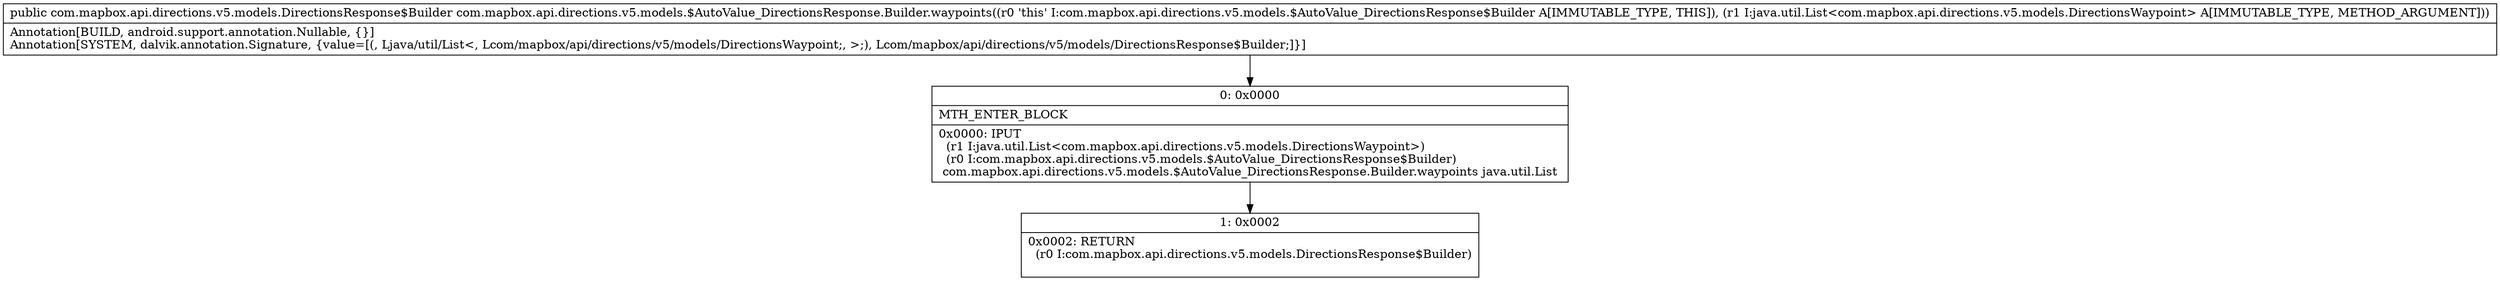 digraph "CFG forcom.mapbox.api.directions.v5.models.$AutoValue_DirectionsResponse.Builder.waypoints(Ljava\/util\/List;)Lcom\/mapbox\/api\/directions\/v5\/models\/DirectionsResponse$Builder;" {
Node_0 [shape=record,label="{0\:\ 0x0000|MTH_ENTER_BLOCK\l|0x0000: IPUT  \l  (r1 I:java.util.List\<com.mapbox.api.directions.v5.models.DirectionsWaypoint\>)\l  (r0 I:com.mapbox.api.directions.v5.models.$AutoValue_DirectionsResponse$Builder)\l com.mapbox.api.directions.v5.models.$AutoValue_DirectionsResponse.Builder.waypoints java.util.List \l}"];
Node_1 [shape=record,label="{1\:\ 0x0002|0x0002: RETURN  \l  (r0 I:com.mapbox.api.directions.v5.models.DirectionsResponse$Builder)\l \l}"];
MethodNode[shape=record,label="{public com.mapbox.api.directions.v5.models.DirectionsResponse$Builder com.mapbox.api.directions.v5.models.$AutoValue_DirectionsResponse.Builder.waypoints((r0 'this' I:com.mapbox.api.directions.v5.models.$AutoValue_DirectionsResponse$Builder A[IMMUTABLE_TYPE, THIS]), (r1 I:java.util.List\<com.mapbox.api.directions.v5.models.DirectionsWaypoint\> A[IMMUTABLE_TYPE, METHOD_ARGUMENT]))  | Annotation[BUILD, android.support.annotation.Nullable, \{\}]\lAnnotation[SYSTEM, dalvik.annotation.Signature, \{value=[(, Ljava\/util\/List\<, Lcom\/mapbox\/api\/directions\/v5\/models\/DirectionsWaypoint;, \>;), Lcom\/mapbox\/api\/directions\/v5\/models\/DirectionsResponse$Builder;]\}]\l}"];
MethodNode -> Node_0;
Node_0 -> Node_1;
}

